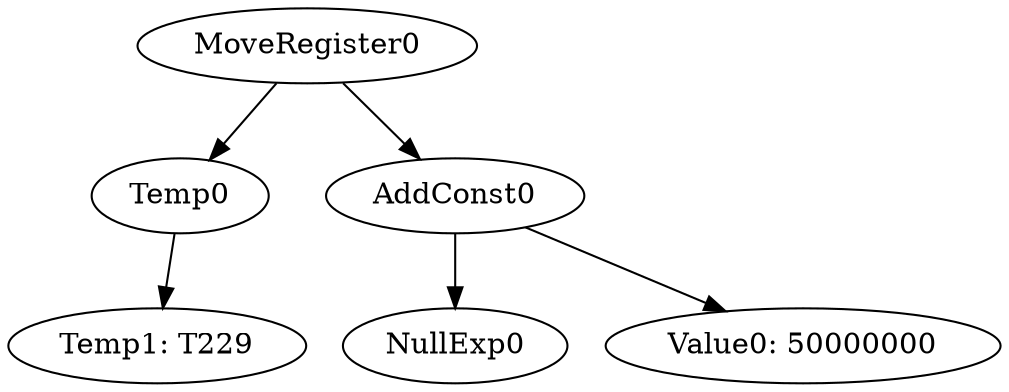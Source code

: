 digraph {
	ordering = out;
	MoveRegister0 -> Temp0;
	MoveRegister0 -> AddConst0;
	AddConst0 -> NullExp0;
	AddConst0 -> "Value0: 50000000";
	Temp0 -> "Temp1: T229";
}

